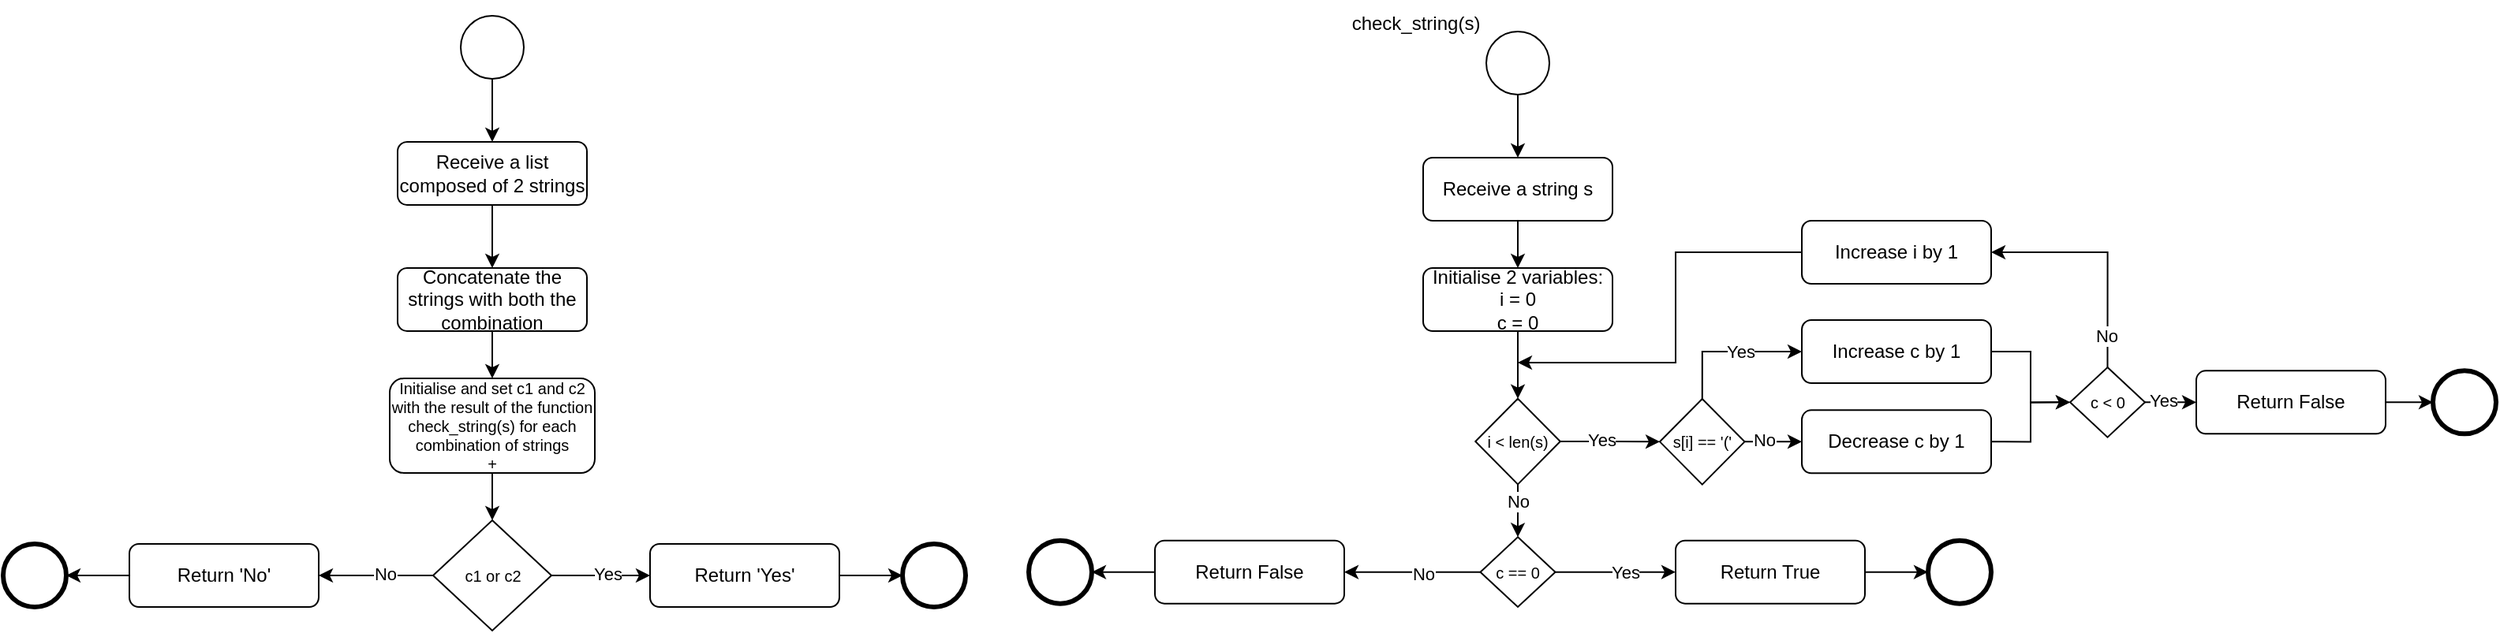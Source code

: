 <mxfile version="25.0.1">
  <diagram name="Page-1" id="gcOh2L13ghurHqlArtQZ">
    <mxGraphModel dx="1503" dy="398" grid="1" gridSize="10" guides="1" tooltips="1" connect="1" arrows="1" fold="1" page="1" pageScale="1" pageWidth="827" pageHeight="1169" background="#ffffff" math="0" shadow="0">
      <root>
        <mxCell id="0" />
        <mxCell id="1" parent="0" />
        <mxCell id="uvgIFms-rv46Gu-G6dfy-30" style="edgeStyle=orthogonalEdgeStyle;rounded=0;orthogonalLoop=1;jettySize=auto;html=1;exitX=0.5;exitY=1;exitDx=0;exitDy=0;entryX=0.5;entryY=0;entryDx=0;entryDy=0;" parent="1" source="VRNMHvbQ2h5_KSJw3uvR-1" target="uvgIFms-rv46Gu-G6dfy-111" edge="1">
          <mxGeometry relative="1" as="geometry">
            <mxPoint x="380" y="150" as="targetPoint" />
          </mxGeometry>
        </mxCell>
        <mxCell id="VRNMHvbQ2h5_KSJw3uvR-1" value="" style="ellipse;whiteSpace=wrap;html=1;aspect=fixed;" parent="1" vertex="1">
          <mxGeometry x="280" y="120" width="40" height="40" as="geometry" />
        </mxCell>
        <mxCell id="uvgIFms-rv46Gu-G6dfy-117" style="edgeStyle=orthogonalEdgeStyle;rounded=0;orthogonalLoop=1;jettySize=auto;html=1;exitX=0.5;exitY=1;exitDx=0;exitDy=0;entryX=0.5;entryY=0;entryDx=0;entryDy=0;" parent="1" source="uvgIFms-rv46Gu-G6dfy-111" target="uvgIFms-rv46Gu-G6dfy-116" edge="1">
          <mxGeometry relative="1" as="geometry" />
        </mxCell>
        <mxCell id="uvgIFms-rv46Gu-G6dfy-111" value="Receive a list composed of 2 strings" style="rounded=1;whiteSpace=wrap;html=1;" parent="1" vertex="1">
          <mxGeometry x="240" y="200" width="120" height="40" as="geometry" />
        </mxCell>
        <mxCell id="uvgIFms-rv46Gu-G6dfy-122" style="edgeStyle=orthogonalEdgeStyle;rounded=0;orthogonalLoop=1;jettySize=auto;html=1;exitX=1;exitY=0.5;exitDx=0;exitDy=0;entryX=0;entryY=0.5;entryDx=0;entryDy=0;" parent="1" source="uvgIFms-rv46Gu-G6dfy-112" target="uvgIFms-rv46Gu-G6dfy-113" edge="1">
          <mxGeometry relative="1" as="geometry" />
        </mxCell>
        <mxCell id="uvgIFms-rv46Gu-G6dfy-112" value="Return &#39;Yes&#39;" style="rounded=1;whiteSpace=wrap;html=1;" parent="1" vertex="1">
          <mxGeometry x="400" y="455" width="120" height="40" as="geometry" />
        </mxCell>
        <mxCell id="uvgIFms-rv46Gu-G6dfy-113" value="" style="ellipse;whiteSpace=wrap;html=1;aspect=fixed;strokeWidth=3;" parent="1" vertex="1">
          <mxGeometry x="560" y="455" width="40" height="40" as="geometry" />
        </mxCell>
        <mxCell id="uvgIFms-rv46Gu-G6dfy-126" style="edgeStyle=orthogonalEdgeStyle;rounded=0;orthogonalLoop=1;jettySize=auto;html=1;exitX=0.5;exitY=1;exitDx=0;exitDy=0;" parent="1" source="uvgIFms-rv46Gu-G6dfy-116" edge="1">
          <mxGeometry relative="1" as="geometry">
            <mxPoint x="300" y="350" as="targetPoint" />
          </mxGeometry>
        </mxCell>
        <mxCell id="uvgIFms-rv46Gu-G6dfy-116" value="Concatenate the strings with both the combination" style="rounded=1;whiteSpace=wrap;html=1;" parent="1" vertex="1">
          <mxGeometry x="240" y="280" width="120" height="40" as="geometry" />
        </mxCell>
        <mxCell id="uvgIFms-rv46Gu-G6dfy-121" style="edgeStyle=orthogonalEdgeStyle;rounded=0;orthogonalLoop=1;jettySize=auto;html=1;exitX=1;exitY=0.5;exitDx=0;exitDy=0;entryX=0;entryY=0.5;entryDx=0;entryDy=0;" parent="1" source="uvgIFms-rv46Gu-G6dfy-119" target="uvgIFms-rv46Gu-G6dfy-112" edge="1">
          <mxGeometry relative="1" as="geometry" />
        </mxCell>
        <mxCell id="uvgIFms-rv46Gu-G6dfy-130" value="Yes" style="edgeLabel;html=1;align=center;verticalAlign=middle;resizable=0;points=[];" parent="uvgIFms-rv46Gu-G6dfy-121" vertex="1" connectable="0">
          <mxGeometry x="0.157" relative="1" as="geometry">
            <mxPoint x="-1" y="-1" as="offset" />
          </mxGeometry>
        </mxCell>
        <mxCell id="uvgIFms-rv46Gu-G6dfy-123" style="edgeStyle=orthogonalEdgeStyle;rounded=0;orthogonalLoop=1;jettySize=auto;html=1;exitX=0;exitY=0.5;exitDx=0;exitDy=0;entryX=1;entryY=0.5;entryDx=0;entryDy=0;" parent="1" source="uvgIFms-rv46Gu-G6dfy-119" target="uvgIFms-rv46Gu-G6dfy-120" edge="1">
          <mxGeometry relative="1" as="geometry" />
        </mxCell>
        <mxCell id="uvgIFms-rv46Gu-G6dfy-131" value="No" style="edgeLabel;html=1;align=center;verticalAlign=middle;resizable=0;points=[];" parent="uvgIFms-rv46Gu-G6dfy-123" vertex="1" connectable="0">
          <mxGeometry x="-0.159" y="1" relative="1" as="geometry">
            <mxPoint y="-2" as="offset" />
          </mxGeometry>
        </mxCell>
        <mxCell id="uvgIFms-rv46Gu-G6dfy-119" value="&lt;font size=&quot;1&quot;&gt;c1 or c2&lt;/font&gt;" style="rhombus;whiteSpace=wrap;html=1;" parent="1" vertex="1">
          <mxGeometry x="262.5" y="440" width="75" height="70" as="geometry" />
        </mxCell>
        <mxCell id="uvgIFms-rv46Gu-G6dfy-125" style="edgeStyle=orthogonalEdgeStyle;rounded=0;orthogonalLoop=1;jettySize=auto;html=1;exitX=0;exitY=0.5;exitDx=0;exitDy=0;entryX=1;entryY=0.5;entryDx=0;entryDy=0;" parent="1" source="uvgIFms-rv46Gu-G6dfy-120" target="uvgIFms-rv46Gu-G6dfy-124" edge="1">
          <mxGeometry relative="1" as="geometry" />
        </mxCell>
        <mxCell id="uvgIFms-rv46Gu-G6dfy-120" value="Return &#39;No&#39;" style="rounded=1;whiteSpace=wrap;html=1;" parent="1" vertex="1">
          <mxGeometry x="70" y="455" width="120" height="40" as="geometry" />
        </mxCell>
        <mxCell id="uvgIFms-rv46Gu-G6dfy-124" value="" style="ellipse;whiteSpace=wrap;html=1;aspect=fixed;strokeWidth=3;" parent="1" vertex="1">
          <mxGeometry x="-10" y="455" width="40" height="40" as="geometry" />
        </mxCell>
        <mxCell id="uvgIFms-rv46Gu-G6dfy-129" style="edgeStyle=orthogonalEdgeStyle;rounded=0;orthogonalLoop=1;jettySize=auto;html=1;exitX=0.5;exitY=1;exitDx=0;exitDy=0;entryX=0.5;entryY=0;entryDx=0;entryDy=0;" parent="1" source="uvgIFms-rv46Gu-G6dfy-128" target="uvgIFms-rv46Gu-G6dfy-119" edge="1">
          <mxGeometry relative="1" as="geometry">
            <mxPoint x="340" y="440" as="targetPoint" />
          </mxGeometry>
        </mxCell>
        <mxCell id="uvgIFms-rv46Gu-G6dfy-128" value="Initialise and set c1 and c2 with the result of the function check_string(s) for each combination of strings&lt;div&gt;+&lt;/div&gt;" style="rounded=1;whiteSpace=wrap;html=1;fontSize=10;" parent="1" vertex="1">
          <mxGeometry x="235" y="350" width="130" height="60" as="geometry" />
        </mxCell>
        <mxCell id="uvgIFms-rv46Gu-G6dfy-132" style="edgeStyle=orthogonalEdgeStyle;rounded=0;orthogonalLoop=1;jettySize=auto;html=1;exitX=0.5;exitY=1;exitDx=0;exitDy=0;entryX=0.5;entryY=0;entryDx=0;entryDy=0;" parent="1" source="uvgIFms-rv46Gu-G6dfy-133" target="uvgIFms-rv46Gu-G6dfy-135" edge="1">
          <mxGeometry relative="1" as="geometry">
            <mxPoint x="1030" y="160" as="targetPoint" />
          </mxGeometry>
        </mxCell>
        <mxCell id="uvgIFms-rv46Gu-G6dfy-133" value="" style="ellipse;whiteSpace=wrap;html=1;aspect=fixed;" parent="1" vertex="1">
          <mxGeometry x="930" y="130" width="40" height="40" as="geometry" />
        </mxCell>
        <mxCell id="uvgIFms-rv46Gu-G6dfy-183" style="edgeStyle=orthogonalEdgeStyle;rounded=0;orthogonalLoop=1;jettySize=auto;html=1;exitX=0.5;exitY=1;exitDx=0;exitDy=0;entryX=0.5;entryY=0;entryDx=0;entryDy=0;" parent="1" source="uvgIFms-rv46Gu-G6dfy-135" target="uvgIFms-rv46Gu-G6dfy-155" edge="1">
          <mxGeometry relative="1" as="geometry" />
        </mxCell>
        <mxCell id="uvgIFms-rv46Gu-G6dfy-135" value="Receive a string s" style="rounded=1;whiteSpace=wrap;html=1;" parent="1" vertex="1">
          <mxGeometry x="890" y="210" width="120" height="40" as="geometry" />
        </mxCell>
        <mxCell id="uvgIFms-rv46Gu-G6dfy-136" style="edgeStyle=orthogonalEdgeStyle;rounded=0;orthogonalLoop=1;jettySize=auto;html=1;exitX=1;exitY=0.5;exitDx=0;exitDy=0;entryX=0;entryY=0.5;entryDx=0;entryDy=0;" parent="1" source="uvgIFms-rv46Gu-G6dfy-137" target="uvgIFms-rv46Gu-G6dfy-138" edge="1">
          <mxGeometry relative="1" as="geometry" />
        </mxCell>
        <mxCell id="uvgIFms-rv46Gu-G6dfy-137" value="Return True" style="rounded=1;whiteSpace=wrap;html=1;" parent="1" vertex="1">
          <mxGeometry x="1050" y="452.83" width="120" height="40" as="geometry" />
        </mxCell>
        <mxCell id="uvgIFms-rv46Gu-G6dfy-138" value="" style="ellipse;whiteSpace=wrap;html=1;aspect=fixed;strokeWidth=3;" parent="1" vertex="1">
          <mxGeometry x="1210" y="452.83" width="40" height="40" as="geometry" />
        </mxCell>
        <mxCell id="uvgIFms-rv46Gu-G6dfy-141" style="edgeStyle=orthogonalEdgeStyle;rounded=0;orthogonalLoop=1;jettySize=auto;html=1;exitX=1;exitY=0.5;exitDx=0;exitDy=0;entryX=0;entryY=0.5;entryDx=0;entryDy=0;" parent="1" source="uvgIFms-rv46Gu-G6dfy-145" target="uvgIFms-rv46Gu-G6dfy-137" edge="1">
          <mxGeometry relative="1" as="geometry" />
        </mxCell>
        <mxCell id="uvgIFms-rv46Gu-G6dfy-142" value="Yes" style="edgeLabel;html=1;align=center;verticalAlign=middle;resizable=0;points=[];" parent="uvgIFms-rv46Gu-G6dfy-141" vertex="1" connectable="0">
          <mxGeometry x="0.157" relative="1" as="geometry">
            <mxPoint as="offset" />
          </mxGeometry>
        </mxCell>
        <mxCell id="uvgIFms-rv46Gu-G6dfy-143" style="edgeStyle=orthogonalEdgeStyle;rounded=0;orthogonalLoop=1;jettySize=auto;html=1;exitX=0;exitY=0.5;exitDx=0;exitDy=0;entryX=1;entryY=0.5;entryDx=0;entryDy=0;" parent="1" source="uvgIFms-rv46Gu-G6dfy-145" target="uvgIFms-rv46Gu-G6dfy-147" edge="1">
          <mxGeometry relative="1" as="geometry" />
        </mxCell>
        <mxCell id="uvgIFms-rv46Gu-G6dfy-144" value="No" style="edgeLabel;html=1;align=center;verticalAlign=middle;resizable=0;points=[];" parent="uvgIFms-rv46Gu-G6dfy-143" vertex="1" connectable="0">
          <mxGeometry x="-0.159" y="1" relative="1" as="geometry">
            <mxPoint as="offset" />
          </mxGeometry>
        </mxCell>
        <mxCell id="uvgIFms-rv46Gu-G6dfy-145" value="&lt;font size=&quot;1&quot;&gt;c == 0&lt;/font&gt;" style="rhombus;whiteSpace=wrap;html=1;" parent="1" vertex="1">
          <mxGeometry x="926.25" y="450.67" width="47.5" height="44.33" as="geometry" />
        </mxCell>
        <mxCell id="uvgIFms-rv46Gu-G6dfy-146" style="edgeStyle=orthogonalEdgeStyle;rounded=0;orthogonalLoop=1;jettySize=auto;html=1;exitX=0;exitY=0.5;exitDx=0;exitDy=0;entryX=1;entryY=0.5;entryDx=0;entryDy=0;" parent="1" source="uvgIFms-rv46Gu-G6dfy-147" target="uvgIFms-rv46Gu-G6dfy-148" edge="1">
          <mxGeometry relative="1" as="geometry" />
        </mxCell>
        <mxCell id="uvgIFms-rv46Gu-G6dfy-147" value="Return False" style="rounded=1;whiteSpace=wrap;html=1;" parent="1" vertex="1">
          <mxGeometry x="720" y="452.83" width="120" height="40" as="geometry" />
        </mxCell>
        <mxCell id="uvgIFms-rv46Gu-G6dfy-148" value="" style="ellipse;whiteSpace=wrap;html=1;aspect=fixed;strokeWidth=3;" parent="1" vertex="1">
          <mxGeometry x="640" y="452.83" width="40" height="40" as="geometry" />
        </mxCell>
        <mxCell id="uvgIFms-rv46Gu-G6dfy-152" value="check_string(s)" style="text;html=1;align=center;verticalAlign=middle;resizable=0;points=[];autosize=1;strokeColor=none;fillColor=none;" parent="1" vertex="1">
          <mxGeometry x="830" y="110" width="110" height="30" as="geometry" />
        </mxCell>
        <mxCell id="uvgIFms-rv46Gu-G6dfy-164" style="edgeStyle=orthogonalEdgeStyle;rounded=0;orthogonalLoop=1;jettySize=auto;html=1;exitX=0.5;exitY=1;exitDx=0;exitDy=0;entryX=0.5;entryY=0;entryDx=0;entryDy=0;" parent="1" source="uvgIFms-rv46Gu-G6dfy-155" target="uvgIFms-rv46Gu-G6dfy-156" edge="1">
          <mxGeometry relative="1" as="geometry" />
        </mxCell>
        <mxCell id="uvgIFms-rv46Gu-G6dfy-155" value="Initialise 2 variables:&lt;div&gt;i = 0&lt;/div&gt;&lt;div&gt;c = 0&lt;/div&gt;" style="rounded=1;whiteSpace=wrap;html=1;" parent="1" vertex="1">
          <mxGeometry x="890" y="280" width="120" height="40" as="geometry" />
        </mxCell>
        <mxCell id="uvgIFms-rv46Gu-G6dfy-158" style="edgeStyle=orthogonalEdgeStyle;rounded=0;orthogonalLoop=1;jettySize=auto;html=1;exitX=0.5;exitY=1;exitDx=0;exitDy=0;entryX=0.5;entryY=0;entryDx=0;entryDy=0;" parent="1" source="uvgIFms-rv46Gu-G6dfy-156" target="uvgIFms-rv46Gu-G6dfy-145" edge="1">
          <mxGeometry relative="1" as="geometry" />
        </mxCell>
        <mxCell id="uvgIFms-rv46Gu-G6dfy-159" value="No" style="edgeLabel;html=1;align=center;verticalAlign=middle;resizable=0;points=[];" parent="uvgIFms-rv46Gu-G6dfy-158" vertex="1" connectable="0">
          <mxGeometry x="-0.113" y="4" relative="1" as="geometry">
            <mxPoint x="-4" y="-4" as="offset" />
          </mxGeometry>
        </mxCell>
        <mxCell id="uvgIFms-rv46Gu-G6dfy-181" style="edgeStyle=orthogonalEdgeStyle;rounded=0;orthogonalLoop=1;jettySize=auto;html=1;exitX=1;exitY=0.5;exitDx=0;exitDy=0;entryX=0;entryY=0.5;entryDx=0;entryDy=0;" parent="1" source="uvgIFms-rv46Gu-G6dfy-156" target="uvgIFms-rv46Gu-G6dfy-160" edge="1">
          <mxGeometry relative="1" as="geometry" />
        </mxCell>
        <mxCell id="uvgIFms-rv46Gu-G6dfy-182" value="Yes" style="edgeLabel;html=1;align=center;verticalAlign=middle;resizable=0;points=[];" parent="uvgIFms-rv46Gu-G6dfy-181" vertex="1" connectable="0">
          <mxGeometry x="-0.18" y="1" relative="1" as="geometry">
            <mxPoint as="offset" />
          </mxGeometry>
        </mxCell>
        <mxCell id="uvgIFms-rv46Gu-G6dfy-156" value="&lt;font&gt;i &amp;lt; len(s)&lt;/font&gt;" style="rhombus;whiteSpace=wrap;html=1;fontSize=10;" parent="1" vertex="1">
          <mxGeometry x="923.13" y="362.84" width="53.75" height="54.33" as="geometry" />
        </mxCell>
        <mxCell id="uvgIFms-rv46Gu-G6dfy-173" style="edgeStyle=orthogonalEdgeStyle;rounded=0;orthogonalLoop=1;jettySize=auto;html=1;exitX=0.5;exitY=0;exitDx=0;exitDy=0;entryX=0;entryY=0.5;entryDx=0;entryDy=0;" parent="1" source="uvgIFms-rv46Gu-G6dfy-160" target="uvgIFms-rv46Gu-G6dfy-162" edge="1">
          <mxGeometry relative="1" as="geometry" />
        </mxCell>
        <mxCell id="uvgIFms-rv46Gu-G6dfy-174" value="Yes" style="edgeLabel;html=1;align=center;verticalAlign=middle;resizable=0;points=[];" parent="uvgIFms-rv46Gu-G6dfy-173" vertex="1" connectable="0">
          <mxGeometry x="0.144" relative="1" as="geometry">
            <mxPoint as="offset" />
          </mxGeometry>
        </mxCell>
        <mxCell id="uvgIFms-rv46Gu-G6dfy-177" style="edgeStyle=orthogonalEdgeStyle;rounded=0;orthogonalLoop=1;jettySize=auto;html=1;exitX=1;exitY=0.5;exitDx=0;exitDy=0;entryX=0;entryY=0.5;entryDx=0;entryDy=0;" parent="1" source="uvgIFms-rv46Gu-G6dfy-160" target="uvgIFms-rv46Gu-G6dfy-161" edge="1">
          <mxGeometry relative="1" as="geometry" />
        </mxCell>
        <mxCell id="uvgIFms-rv46Gu-G6dfy-178" value="No" style="edgeLabel;html=1;align=center;verticalAlign=middle;resizable=0;points=[];" parent="uvgIFms-rv46Gu-G6dfy-177" vertex="1" connectable="0">
          <mxGeometry x="-0.096" y="-1" relative="1" as="geometry">
            <mxPoint x="-4" y="-2" as="offset" />
          </mxGeometry>
        </mxCell>
        <mxCell id="uvgIFms-rv46Gu-G6dfy-160" value="&lt;font&gt;s[i] == &#39;(&#39;&lt;/font&gt;" style="rhombus;whiteSpace=wrap;html=1;fontSize=10;" parent="1" vertex="1">
          <mxGeometry x="1040" y="363" width="53.75" height="54.33" as="geometry" />
        </mxCell>
        <mxCell id="uvgIFms-rv46Gu-G6dfy-172" style="edgeStyle=orthogonalEdgeStyle;rounded=0;orthogonalLoop=1;jettySize=auto;html=1;exitX=1;exitY=0.5;exitDx=0;exitDy=0;entryX=0;entryY=0.5;entryDx=0;entryDy=0;" parent="1" source="uvgIFms-rv46Gu-G6dfy-161" target="uvgIFms-rv46Gu-G6dfy-163" edge="1">
          <mxGeometry relative="1" as="geometry" />
        </mxCell>
        <mxCell id="uvgIFms-rv46Gu-G6dfy-161" value="Decrease c by 1" style="rounded=1;whiteSpace=wrap;html=1;" parent="1" vertex="1">
          <mxGeometry x="1130" y="370.17" width="120" height="40" as="geometry" />
        </mxCell>
        <mxCell id="uvgIFms-rv46Gu-G6dfy-170" style="edgeStyle=orthogonalEdgeStyle;rounded=0;orthogonalLoop=1;jettySize=auto;html=1;exitX=1;exitY=0.5;exitDx=0;exitDy=0;entryX=0;entryY=0.5;entryDx=0;entryDy=0;" parent="1" source="uvgIFms-rv46Gu-G6dfy-162" target="uvgIFms-rv46Gu-G6dfy-163" edge="1">
          <mxGeometry relative="1" as="geometry" />
        </mxCell>
        <mxCell id="uvgIFms-rv46Gu-G6dfy-162" value="Increase c by 1" style="rounded=1;whiteSpace=wrap;html=1;" parent="1" vertex="1">
          <mxGeometry x="1130" y="313.0" width="120" height="40" as="geometry" />
        </mxCell>
        <mxCell id="uvgIFms-rv46Gu-G6dfy-168" style="edgeStyle=orthogonalEdgeStyle;rounded=0;orthogonalLoop=1;jettySize=auto;html=1;exitX=1;exitY=0.5;exitDx=0;exitDy=0;entryX=0;entryY=0.5;entryDx=0;entryDy=0;" parent="1" source="uvgIFms-rv46Gu-G6dfy-163" target="uvgIFms-rv46Gu-G6dfy-165" edge="1">
          <mxGeometry relative="1" as="geometry" />
        </mxCell>
        <mxCell id="uvgIFms-rv46Gu-G6dfy-169" value="Yes" style="edgeLabel;html=1;align=center;verticalAlign=middle;resizable=0;points=[];" parent="uvgIFms-rv46Gu-G6dfy-168" vertex="1" connectable="0">
          <mxGeometry x="-0.415" y="-1" relative="1" as="geometry">
            <mxPoint x="2" y="-2" as="offset" />
          </mxGeometry>
        </mxCell>
        <mxCell id="jnuGcdZfA371mGXtoiFX-2" style="edgeStyle=orthogonalEdgeStyle;rounded=0;orthogonalLoop=1;jettySize=auto;html=1;exitX=0.5;exitY=0;exitDx=0;exitDy=0;entryX=1;entryY=0.5;entryDx=0;entryDy=0;" edge="1" parent="1" source="uvgIFms-rv46Gu-G6dfy-163" target="jnuGcdZfA371mGXtoiFX-1">
          <mxGeometry relative="1" as="geometry" />
        </mxCell>
        <mxCell id="jnuGcdZfA371mGXtoiFX-3" value="No" style="edgeLabel;html=1;align=center;verticalAlign=middle;resizable=0;points=[];" vertex="1" connectable="0" parent="jnuGcdZfA371mGXtoiFX-2">
          <mxGeometry x="-0.722" y="1" relative="1" as="geometry">
            <mxPoint as="offset" />
          </mxGeometry>
        </mxCell>
        <mxCell id="uvgIFms-rv46Gu-G6dfy-163" value="&lt;font size=&quot;1&quot;&gt;c &amp;lt; 0&lt;/font&gt;" style="rhombus;whiteSpace=wrap;html=1;" parent="1" vertex="1">
          <mxGeometry x="1300" y="343" width="47.5" height="44.33" as="geometry" />
        </mxCell>
        <mxCell id="uvgIFms-rv46Gu-G6dfy-167" style="edgeStyle=orthogonalEdgeStyle;rounded=0;orthogonalLoop=1;jettySize=auto;html=1;exitX=1;exitY=0.5;exitDx=0;exitDy=0;entryX=0;entryY=0.5;entryDx=0;entryDy=0;" parent="1" source="uvgIFms-rv46Gu-G6dfy-165" target="uvgIFms-rv46Gu-G6dfy-166" edge="1">
          <mxGeometry relative="1" as="geometry" />
        </mxCell>
        <mxCell id="uvgIFms-rv46Gu-G6dfy-165" value="Return False" style="rounded=1;whiteSpace=wrap;html=1;" parent="1" vertex="1">
          <mxGeometry x="1380" y="345.17" width="120" height="40" as="geometry" />
        </mxCell>
        <mxCell id="uvgIFms-rv46Gu-G6dfy-166" value="" style="ellipse;whiteSpace=wrap;html=1;aspect=fixed;strokeWidth=3;" parent="1" vertex="1">
          <mxGeometry x="1530" y="345.17" width="40" height="40" as="geometry" />
        </mxCell>
        <mxCell id="jnuGcdZfA371mGXtoiFX-4" style="edgeStyle=orthogonalEdgeStyle;rounded=0;orthogonalLoop=1;jettySize=auto;html=1;exitX=0;exitY=0.5;exitDx=0;exitDy=0;" edge="1" parent="1" source="jnuGcdZfA371mGXtoiFX-1">
          <mxGeometry relative="1" as="geometry">
            <mxPoint x="950" y="340" as="targetPoint" />
            <Array as="points">
              <mxPoint x="1050" y="270" />
              <mxPoint x="1050" y="340" />
            </Array>
          </mxGeometry>
        </mxCell>
        <mxCell id="jnuGcdZfA371mGXtoiFX-1" value="Increase i by 1" style="rounded=1;whiteSpace=wrap;html=1;" vertex="1" parent="1">
          <mxGeometry x="1130" y="250.0" width="120" height="40" as="geometry" />
        </mxCell>
      </root>
    </mxGraphModel>
  </diagram>
</mxfile>